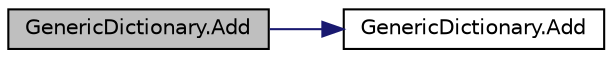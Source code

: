 digraph "GenericDictionary.Add"
{
 // INTERACTIVE_SVG=YES
 // LATEX_PDF_SIZE
  edge [fontname="Helvetica",fontsize="10",labelfontname="Helvetica",labelfontsize="10"];
  node [fontname="Helvetica",fontsize="10",shape=record];
  rankdir="LR";
  Node1 [label="GenericDictionary.Add",height=0.2,width=0.4,color="black", fillcolor="grey75", style="filled", fontcolor="black",tooltip=" "];
  Node1 -> Node2 [color="midnightblue",fontsize="10",style="solid",fontname="Helvetica"];
  Node2 [label="GenericDictionary.Add",height=0.2,width=0.4,color="black", fillcolor="white", style="filled",URL="$class_generic_dictionary.html#a3131a602b17fa42446948df937e584f7",tooltip=" "];
}
